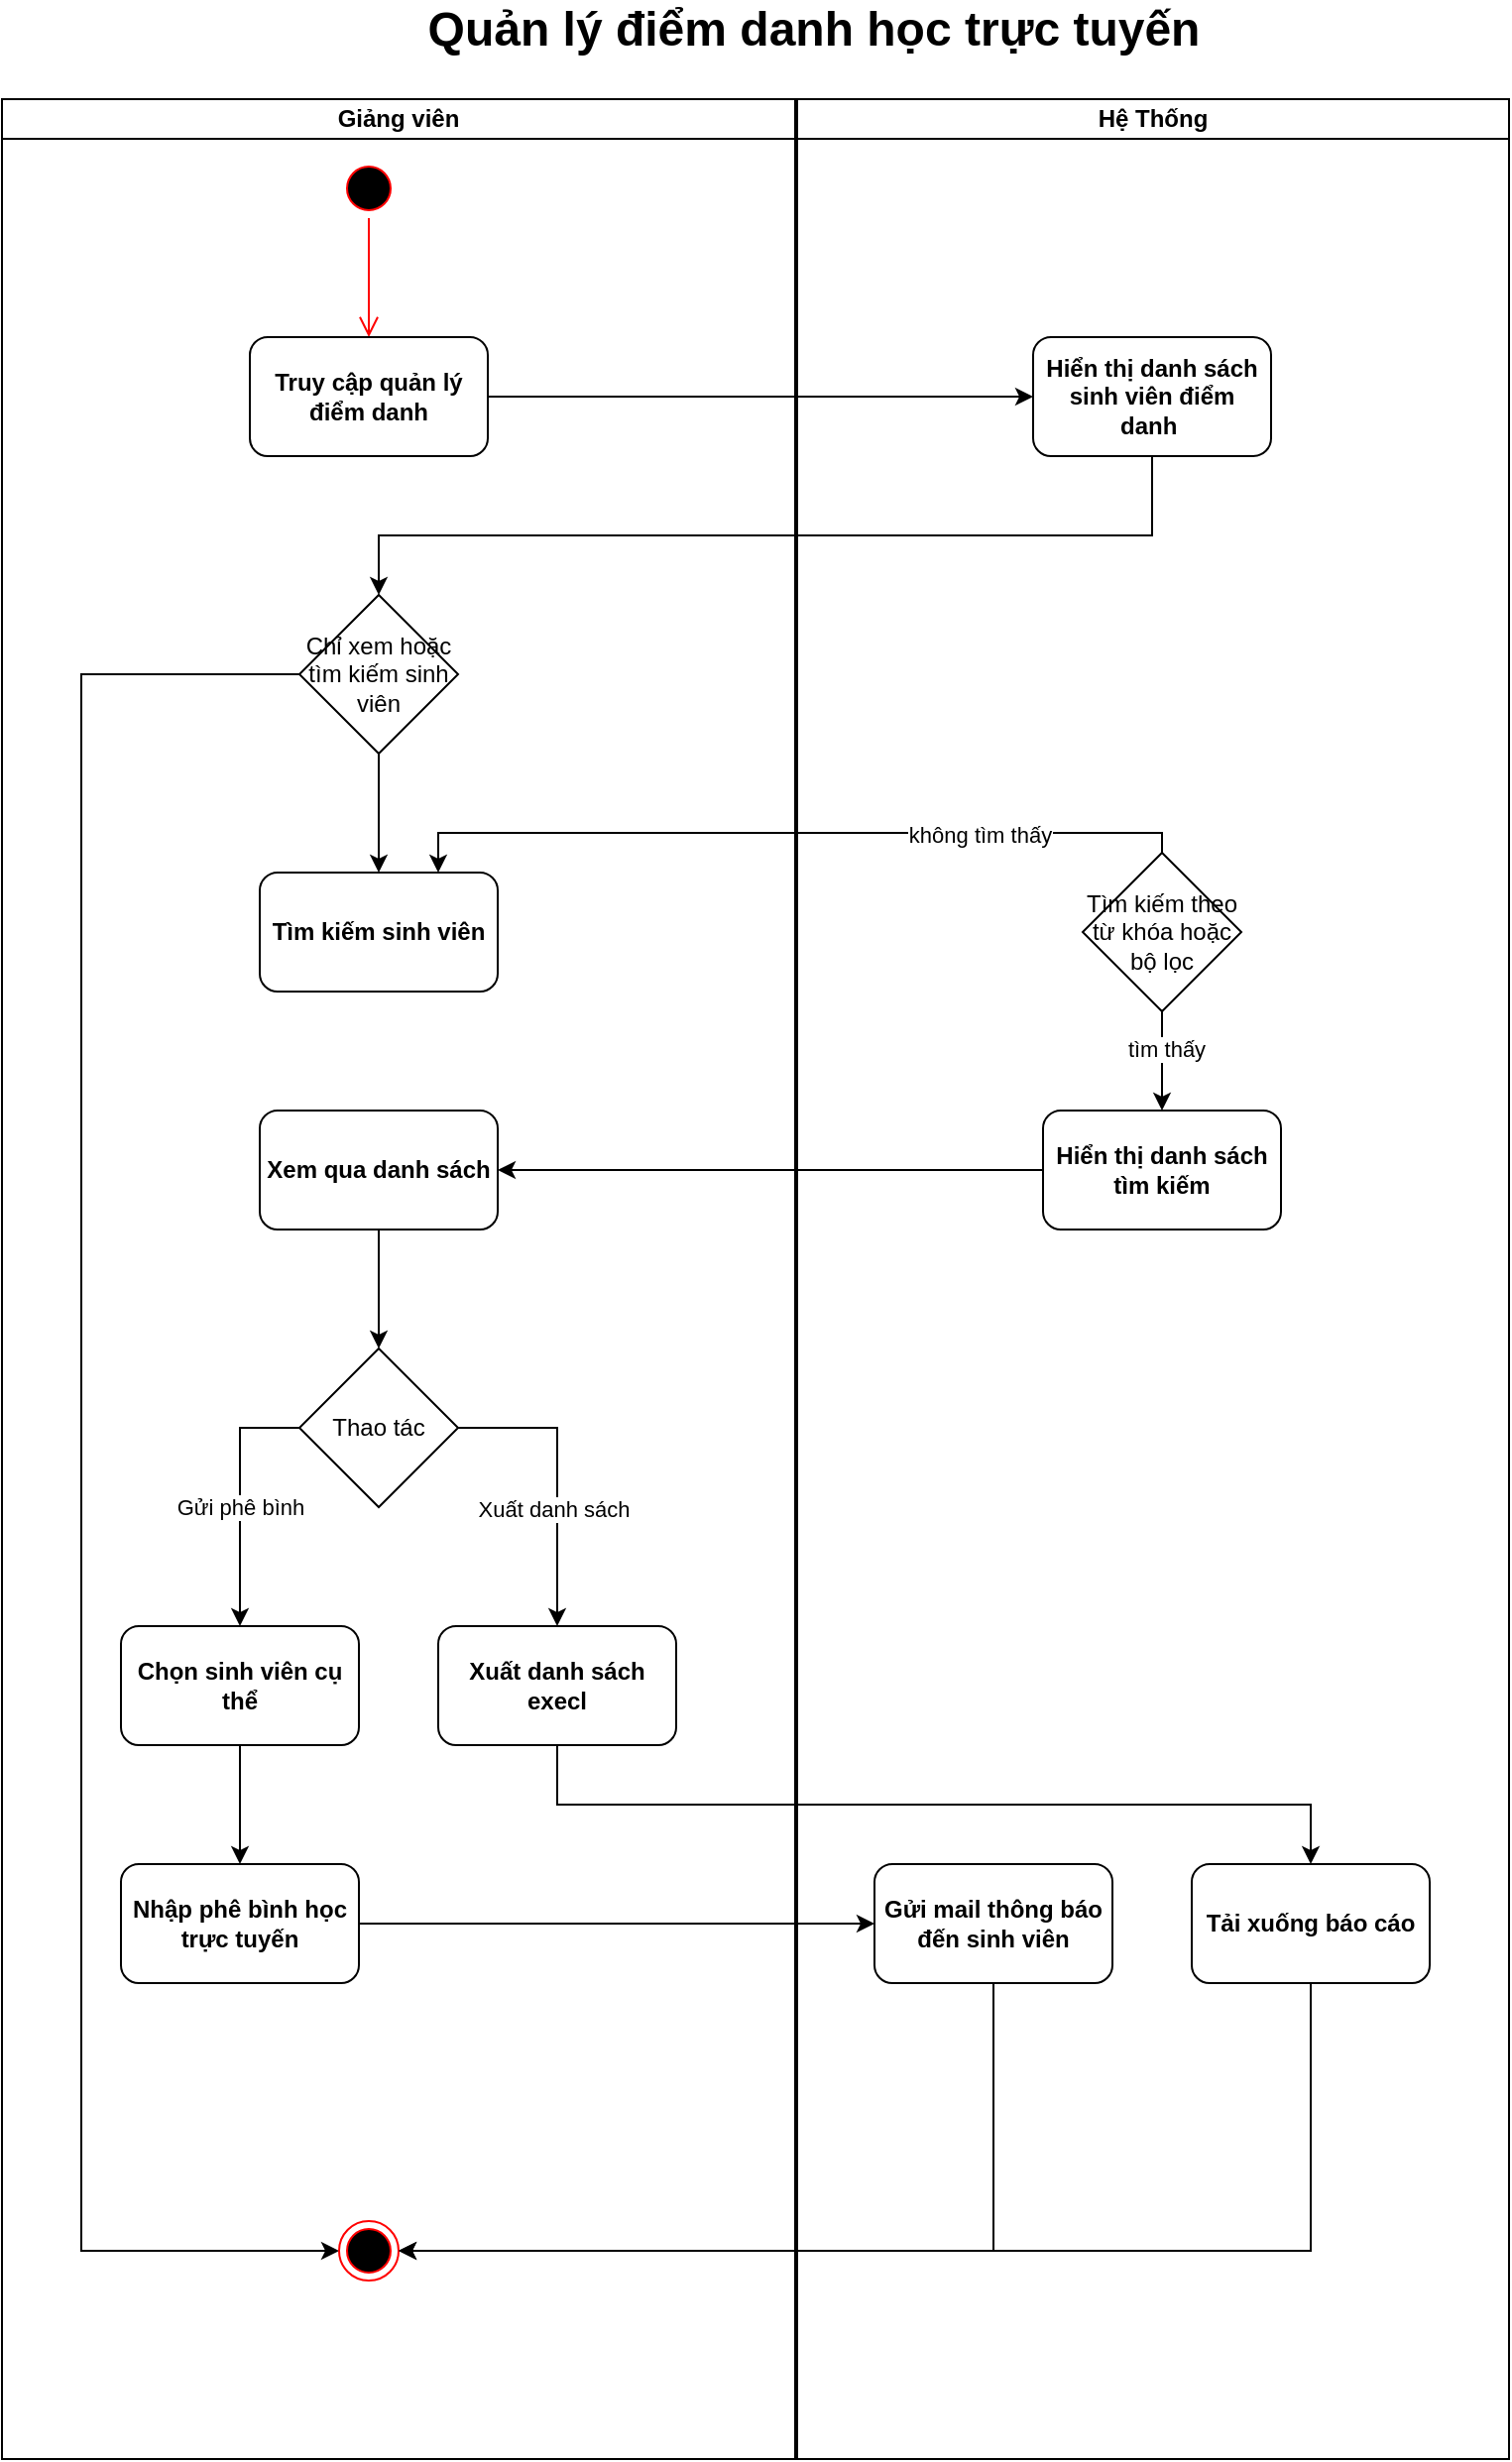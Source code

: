 <mxfile version="27.0.5">
  <diagram name="Page-1" id="V8xzhX2QDNPvEYT7kxLN">
    <mxGraphModel dx="1723" dy="970" grid="1" gridSize="10" guides="1" tooltips="1" connect="1" arrows="1" fold="1" page="1" pageScale="1" pageWidth="850" pageHeight="1100" math="0" shadow="0">
      <root>
        <mxCell id="0" />
        <mxCell id="1" parent="0" />
        <mxCell id="xj40fOEuBkMfFsU66TmS-23" value="&lt;span style=&quot;font-size: 24px;&quot;&gt;Quản lý điểm danh học trực tuyến&lt;/span&gt;" style="text;html=1;align=center;verticalAlign=middle;whiteSpace=wrap;rounded=0;fontStyle=1" vertex="1" parent="1">
          <mxGeometry x="189" y="100" width="541" height="30" as="geometry" />
        </mxCell>
        <mxCell id="xj40fOEuBkMfFsU66TmS-43" value="Giảng viên" style="swimlane;startSize=20;whiteSpace=wrap;html=1;fontStyle=1" vertex="1" parent="1">
          <mxGeometry x="50" y="150" width="400" height="1190" as="geometry" />
        </mxCell>
        <mxCell id="xj40fOEuBkMfFsU66TmS-44" value="" style="ellipse;html=1;shape=startState;fillColor=#000000;strokeColor=#ff0000;fontStyle=1" vertex="1" parent="xj40fOEuBkMfFsU66TmS-43">
          <mxGeometry x="170" y="30" width="30" height="30" as="geometry" />
        </mxCell>
        <mxCell id="xj40fOEuBkMfFsU66TmS-45" value="" style="edgeStyle=orthogonalEdgeStyle;html=1;verticalAlign=bottom;endArrow=open;endSize=8;strokeColor=#ff0000;rounded=0;fontStyle=1" edge="1" parent="xj40fOEuBkMfFsU66TmS-43" source="xj40fOEuBkMfFsU66TmS-44">
          <mxGeometry relative="1" as="geometry">
            <mxPoint x="185" y="120" as="targetPoint" />
          </mxGeometry>
        </mxCell>
        <mxCell id="xj40fOEuBkMfFsU66TmS-46" value="Truy cập quản lý điểm danh" style="rounded=1;whiteSpace=wrap;html=1;fontStyle=1" vertex="1" parent="xj40fOEuBkMfFsU66TmS-43">
          <mxGeometry x="125" y="120" width="120" height="60" as="geometry" />
        </mxCell>
        <mxCell id="xj40fOEuBkMfFsU66TmS-96" style="edgeStyle=orthogonalEdgeStyle;rounded=0;orthogonalLoop=1;jettySize=auto;html=1;" edge="1" parent="xj40fOEuBkMfFsU66TmS-43" source="xj40fOEuBkMfFsU66TmS-87" target="xj40fOEuBkMfFsU66TmS-60">
          <mxGeometry relative="1" as="geometry">
            <Array as="points">
              <mxPoint x="40" y="290" />
              <mxPoint x="40" y="1085" />
            </Array>
          </mxGeometry>
        </mxCell>
        <mxCell id="xj40fOEuBkMfFsU66TmS-87" value="Chỉ xem hoặc tìm kiếm sinh viên" style="rhombus;whiteSpace=wrap;html=1;" vertex="1" parent="xj40fOEuBkMfFsU66TmS-43">
          <mxGeometry x="150" y="250" width="80" height="80" as="geometry" />
        </mxCell>
        <mxCell id="xj40fOEuBkMfFsU66TmS-122" style="edgeStyle=orthogonalEdgeStyle;rounded=0;orthogonalLoop=1;jettySize=auto;html=1;" edge="1" parent="xj40fOEuBkMfFsU66TmS-43" source="xj40fOEuBkMfFsU66TmS-55" target="xj40fOEuBkMfFsU66TmS-121">
          <mxGeometry relative="1" as="geometry" />
        </mxCell>
        <mxCell id="xj40fOEuBkMfFsU66TmS-55" value="Chọn sinh viên cụ thể" style="rounded=1;whiteSpace=wrap;html=1;fontStyle=1" vertex="1" parent="xj40fOEuBkMfFsU66TmS-43">
          <mxGeometry x="60" y="770" width="120" height="60" as="geometry" />
        </mxCell>
        <mxCell id="xj40fOEuBkMfFsU66TmS-60" value="" style="ellipse;html=1;shape=endState;fillColor=#000000;strokeColor=#ff0000;" vertex="1" parent="xj40fOEuBkMfFsU66TmS-43">
          <mxGeometry x="170" y="1070" width="30" height="30" as="geometry" />
        </mxCell>
        <mxCell id="xj40fOEuBkMfFsU66TmS-117" value="Xuất danh sách execl" style="rounded=1;whiteSpace=wrap;html=1;fontStyle=1" vertex="1" parent="xj40fOEuBkMfFsU66TmS-43">
          <mxGeometry x="220" y="770" width="120" height="60" as="geometry" />
        </mxCell>
        <mxCell id="xj40fOEuBkMfFsU66TmS-121" value="Nhập phê bình học trực tuyến" style="rounded=1;whiteSpace=wrap;html=1;fontStyle=1" vertex="1" parent="xj40fOEuBkMfFsU66TmS-43">
          <mxGeometry x="60" y="890" width="120" height="60" as="geometry" />
        </mxCell>
        <mxCell id="xj40fOEuBkMfFsU66TmS-61" value="Hệ Thống" style="swimlane;startSize=20;whiteSpace=wrap;html=1;fontStyle=1" vertex="1" parent="1">
          <mxGeometry x="451" y="150" width="359" height="1190" as="geometry" />
        </mxCell>
        <mxCell id="xj40fOEuBkMfFsU66TmS-62" value="Hiển thị danh sách sinh viên điểm danh&amp;nbsp;" style="rounded=1;whiteSpace=wrap;html=1;fontStyle=1" vertex="1" parent="xj40fOEuBkMfFsU66TmS-61">
          <mxGeometry x="119" y="120" width="120" height="60" as="geometry" />
        </mxCell>
        <mxCell id="xj40fOEuBkMfFsU66TmS-47" value="Tìm kiếm sinh viên" style="rounded=1;whiteSpace=wrap;html=1;fontStyle=1" vertex="1" parent="xj40fOEuBkMfFsU66TmS-61">
          <mxGeometry x="-271" y="390" width="120" height="60" as="geometry" />
        </mxCell>
        <mxCell id="xj40fOEuBkMfFsU66TmS-48" style="edgeStyle=orthogonalEdgeStyle;rounded=0;orthogonalLoop=1;jettySize=auto;html=1;" edge="1" parent="xj40fOEuBkMfFsU66TmS-61" source="xj40fOEuBkMfFsU66TmS-49" target="xj40fOEuBkMfFsU66TmS-52">
          <mxGeometry relative="1" as="geometry" />
        </mxCell>
        <mxCell id="xj40fOEuBkMfFsU66TmS-49" value="Xem qua danh sách" style="rounded=1;whiteSpace=wrap;html=1;fontStyle=1" vertex="1" parent="xj40fOEuBkMfFsU66TmS-61">
          <mxGeometry x="-271" y="510" width="120" height="60" as="geometry" />
        </mxCell>
        <mxCell id="xj40fOEuBkMfFsU66TmS-52" value="Thao tác" style="rhombus;whiteSpace=wrap;html=1;" vertex="1" parent="xj40fOEuBkMfFsU66TmS-61">
          <mxGeometry x="-251" y="630" width="80" height="80" as="geometry" />
        </mxCell>
        <mxCell id="xj40fOEuBkMfFsU66TmS-63" style="edgeStyle=orthogonalEdgeStyle;rounded=0;orthogonalLoop=1;jettySize=auto;html=1;" edge="1" parent="xj40fOEuBkMfFsU66TmS-61" source="xj40fOEuBkMfFsU66TmS-65" target="xj40fOEuBkMfFsU66TmS-66">
          <mxGeometry relative="1" as="geometry" />
        </mxCell>
        <mxCell id="xj40fOEuBkMfFsU66TmS-64" value="tìm thấy" style="edgeLabel;html=1;align=center;verticalAlign=middle;resizable=0;points=[];" vertex="1" connectable="0" parent="xj40fOEuBkMfFsU66TmS-63">
          <mxGeometry x="-0.24" y="2" relative="1" as="geometry">
            <mxPoint as="offset" />
          </mxGeometry>
        </mxCell>
        <mxCell id="xj40fOEuBkMfFsU66TmS-65" value="Tìm kiếm theo từ khóa hoặc bộ lọc" style="rhombus;whiteSpace=wrap;html=1;" vertex="1" parent="xj40fOEuBkMfFsU66TmS-61">
          <mxGeometry x="144" y="380" width="80" height="80" as="geometry" />
        </mxCell>
        <mxCell id="xj40fOEuBkMfFsU66TmS-66" value="Hiển thị danh sách tìm kiếm" style="rounded=1;whiteSpace=wrap;html=1;fontStyle=1" vertex="1" parent="xj40fOEuBkMfFsU66TmS-61">
          <mxGeometry x="124" y="510" width="120" height="60" as="geometry" />
        </mxCell>
        <mxCell id="xj40fOEuBkMfFsU66TmS-72" value="Gửi mail thông báo đến sinh viên" style="rounded=1;whiteSpace=wrap;html=1;fontStyle=1" vertex="1" parent="xj40fOEuBkMfFsU66TmS-61">
          <mxGeometry x="39" y="890" width="120" height="60" as="geometry" />
        </mxCell>
        <mxCell id="xj40fOEuBkMfFsU66TmS-76" style="edgeStyle=orthogonalEdgeStyle;rounded=0;orthogonalLoop=1;jettySize=auto;html=1;entryX=0.75;entryY=0;entryDx=0;entryDy=0;" edge="1" parent="xj40fOEuBkMfFsU66TmS-61" source="xj40fOEuBkMfFsU66TmS-65" target="xj40fOEuBkMfFsU66TmS-47">
          <mxGeometry relative="1" as="geometry">
            <Array as="points">
              <mxPoint x="184" y="370" />
              <mxPoint x="-181" y="370" />
            </Array>
          </mxGeometry>
        </mxCell>
        <mxCell id="xj40fOEuBkMfFsU66TmS-77" value="không tìm thấy" style="edgeLabel;html=1;align=center;verticalAlign=middle;resizable=0;points=[];" vertex="1" connectable="0" parent="xj40fOEuBkMfFsU66TmS-76">
          <mxGeometry x="-0.48" y="1" relative="1" as="geometry">
            <mxPoint as="offset" />
          </mxGeometry>
        </mxCell>
        <mxCell id="xj40fOEuBkMfFsU66TmS-78" style="edgeStyle=orthogonalEdgeStyle;rounded=0;orthogonalLoop=1;jettySize=auto;html=1;entryX=1;entryY=0.5;entryDx=0;entryDy=0;" edge="1" parent="xj40fOEuBkMfFsU66TmS-61" source="xj40fOEuBkMfFsU66TmS-66" target="xj40fOEuBkMfFsU66TmS-49">
          <mxGeometry relative="1" as="geometry" />
        </mxCell>
        <mxCell id="xj40fOEuBkMfFsU66TmS-118" value="Tải xuống báo cáo" style="rounded=1;whiteSpace=wrap;html=1;fontStyle=1" vertex="1" parent="xj40fOEuBkMfFsU66TmS-61">
          <mxGeometry x="199" y="890" width="120" height="60" as="geometry" />
        </mxCell>
        <mxCell id="xj40fOEuBkMfFsU66TmS-74" style="edgeStyle=orthogonalEdgeStyle;rounded=0;orthogonalLoop=1;jettySize=auto;html=1;fontStyle=1" edge="1" parent="1" source="xj40fOEuBkMfFsU66TmS-46">
          <mxGeometry relative="1" as="geometry">
            <mxPoint x="570" y="300" as="targetPoint" />
          </mxGeometry>
        </mxCell>
        <mxCell id="xj40fOEuBkMfFsU66TmS-92" style="edgeStyle=orthogonalEdgeStyle;rounded=0;orthogonalLoop=1;jettySize=auto;html=1;entryX=0.5;entryY=0;entryDx=0;entryDy=0;" edge="1" parent="1" source="xj40fOEuBkMfFsU66TmS-62" target="xj40fOEuBkMfFsU66TmS-87">
          <mxGeometry relative="1" as="geometry">
            <Array as="points">
              <mxPoint x="630" y="370" />
              <mxPoint x="240" y="370" />
              <mxPoint x="240" y="400" />
            </Array>
          </mxGeometry>
        </mxCell>
        <mxCell id="xj40fOEuBkMfFsU66TmS-93" style="edgeStyle=orthogonalEdgeStyle;rounded=0;orthogonalLoop=1;jettySize=auto;html=1;" edge="1" parent="1" source="xj40fOEuBkMfFsU66TmS-87" target="xj40fOEuBkMfFsU66TmS-47">
          <mxGeometry relative="1" as="geometry" />
        </mxCell>
        <mxCell id="xj40fOEuBkMfFsU66TmS-50" style="edgeStyle=orthogonalEdgeStyle;rounded=0;orthogonalLoop=1;jettySize=auto;html=1;entryX=0.5;entryY=0;entryDx=0;entryDy=0;" edge="1" parent="1" source="xj40fOEuBkMfFsU66TmS-52" target="xj40fOEuBkMfFsU66TmS-55">
          <mxGeometry relative="1" as="geometry">
            <Array as="points">
              <mxPoint x="170" y="820" />
            </Array>
          </mxGeometry>
        </mxCell>
        <mxCell id="xj40fOEuBkMfFsU66TmS-51" value="Gửi phê bình" style="edgeLabel;html=1;align=center;verticalAlign=middle;resizable=0;points=[];" vertex="1" connectable="0" parent="xj40fOEuBkMfFsU66TmS-50">
          <mxGeometry x="-0.371" y="1" relative="1" as="geometry">
            <mxPoint x="-1" y="29" as="offset" />
          </mxGeometry>
        </mxCell>
        <mxCell id="xj40fOEuBkMfFsU66TmS-119" style="edgeStyle=orthogonalEdgeStyle;rounded=0;orthogonalLoop=1;jettySize=auto;html=1;" edge="1" parent="1" source="xj40fOEuBkMfFsU66TmS-52" target="xj40fOEuBkMfFsU66TmS-117">
          <mxGeometry relative="1" as="geometry">
            <Array as="points">
              <mxPoint x="330" y="820" />
            </Array>
          </mxGeometry>
        </mxCell>
        <mxCell id="xj40fOEuBkMfFsU66TmS-120" value="Xuất danh sách" style="edgeLabel;html=1;align=center;verticalAlign=middle;resizable=0;points=[];" vertex="1" connectable="0" parent="xj40fOEuBkMfFsU66TmS-119">
          <mxGeometry x="0.205" y="-2" relative="1" as="geometry">
            <mxPoint as="offset" />
          </mxGeometry>
        </mxCell>
        <mxCell id="xj40fOEuBkMfFsU66TmS-123" style="edgeStyle=orthogonalEdgeStyle;rounded=0;orthogonalLoop=1;jettySize=auto;html=1;entryX=0;entryY=0.5;entryDx=0;entryDy=0;" edge="1" parent="1" source="xj40fOEuBkMfFsU66TmS-121" target="xj40fOEuBkMfFsU66TmS-72">
          <mxGeometry relative="1" as="geometry" />
        </mxCell>
        <mxCell id="xj40fOEuBkMfFsU66TmS-124" style="edgeStyle=orthogonalEdgeStyle;rounded=0;orthogonalLoop=1;jettySize=auto;html=1;" edge="1" parent="1" source="xj40fOEuBkMfFsU66TmS-117" target="xj40fOEuBkMfFsU66TmS-118">
          <mxGeometry relative="1" as="geometry">
            <Array as="points">
              <mxPoint x="330" y="1010" />
              <mxPoint x="710" y="1010" />
            </Array>
          </mxGeometry>
        </mxCell>
        <mxCell id="xj40fOEuBkMfFsU66TmS-125" style="edgeStyle=orthogonalEdgeStyle;rounded=0;orthogonalLoop=1;jettySize=auto;html=1;entryX=1;entryY=0.5;entryDx=0;entryDy=0;" edge="1" parent="1" source="xj40fOEuBkMfFsU66TmS-72" target="xj40fOEuBkMfFsU66TmS-60">
          <mxGeometry relative="1" as="geometry">
            <Array as="points">
              <mxPoint x="550" y="1235" />
            </Array>
          </mxGeometry>
        </mxCell>
        <mxCell id="xj40fOEuBkMfFsU66TmS-126" style="edgeStyle=orthogonalEdgeStyle;rounded=0;orthogonalLoop=1;jettySize=auto;html=1;entryX=1;entryY=0.5;entryDx=0;entryDy=0;" edge="1" parent="1" source="xj40fOEuBkMfFsU66TmS-118" target="xj40fOEuBkMfFsU66TmS-60">
          <mxGeometry relative="1" as="geometry">
            <Array as="points">
              <mxPoint x="710" y="1235" />
            </Array>
          </mxGeometry>
        </mxCell>
      </root>
    </mxGraphModel>
  </diagram>
</mxfile>
